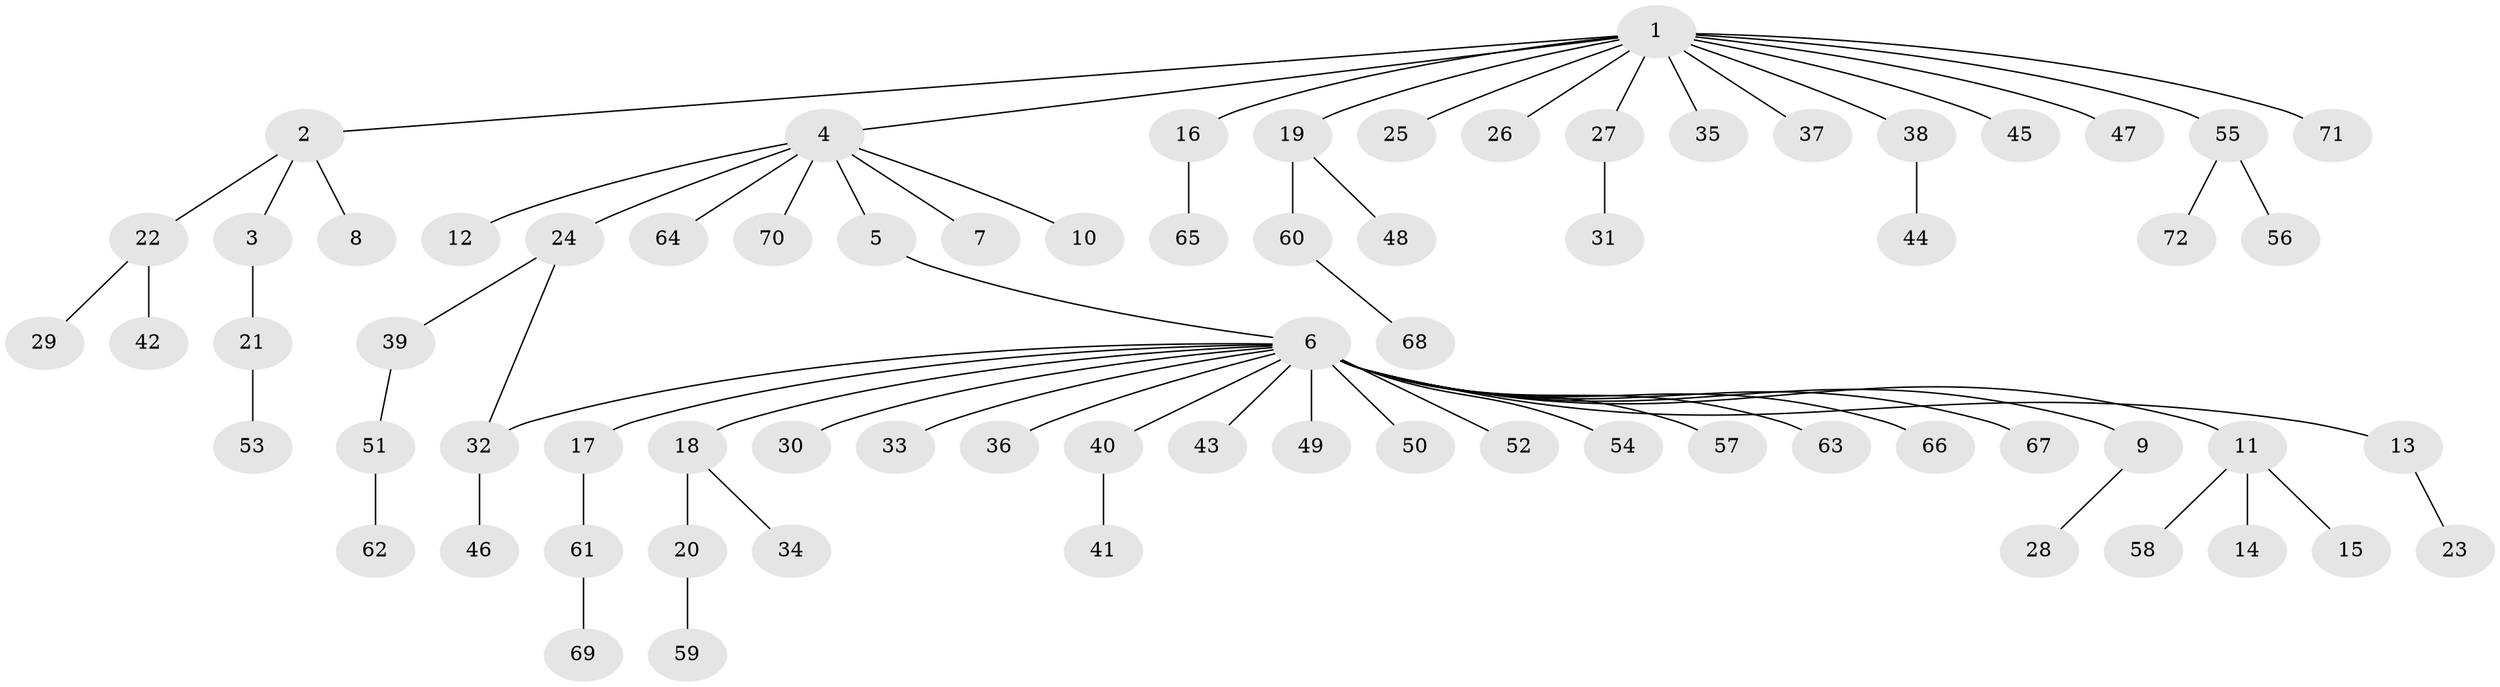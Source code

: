 // coarse degree distribution, {1: 0.8372093023255814, 21: 0.023255813953488372, 9: 0.023255813953488372, 2: 0.09302325581395349, 10: 0.023255813953488372}
// Generated by graph-tools (version 1.1) at 2025/50/03/04/25 21:50:07]
// undirected, 72 vertices, 72 edges
graph export_dot {
graph [start="1"]
  node [color=gray90,style=filled];
  1;
  2;
  3;
  4;
  5;
  6;
  7;
  8;
  9;
  10;
  11;
  12;
  13;
  14;
  15;
  16;
  17;
  18;
  19;
  20;
  21;
  22;
  23;
  24;
  25;
  26;
  27;
  28;
  29;
  30;
  31;
  32;
  33;
  34;
  35;
  36;
  37;
  38;
  39;
  40;
  41;
  42;
  43;
  44;
  45;
  46;
  47;
  48;
  49;
  50;
  51;
  52;
  53;
  54;
  55;
  56;
  57;
  58;
  59;
  60;
  61;
  62;
  63;
  64;
  65;
  66;
  67;
  68;
  69;
  70;
  71;
  72;
  1 -- 2;
  1 -- 4;
  1 -- 16;
  1 -- 19;
  1 -- 25;
  1 -- 26;
  1 -- 27;
  1 -- 35;
  1 -- 37;
  1 -- 38;
  1 -- 45;
  1 -- 47;
  1 -- 55;
  1 -- 71;
  2 -- 3;
  2 -- 8;
  2 -- 22;
  3 -- 21;
  4 -- 5;
  4 -- 7;
  4 -- 10;
  4 -- 12;
  4 -- 24;
  4 -- 64;
  4 -- 70;
  5 -- 6;
  6 -- 9;
  6 -- 11;
  6 -- 13;
  6 -- 17;
  6 -- 18;
  6 -- 30;
  6 -- 32;
  6 -- 33;
  6 -- 36;
  6 -- 40;
  6 -- 43;
  6 -- 49;
  6 -- 50;
  6 -- 52;
  6 -- 54;
  6 -- 57;
  6 -- 63;
  6 -- 66;
  6 -- 67;
  9 -- 28;
  11 -- 14;
  11 -- 15;
  11 -- 58;
  13 -- 23;
  16 -- 65;
  17 -- 61;
  18 -- 20;
  18 -- 34;
  19 -- 48;
  19 -- 60;
  20 -- 59;
  21 -- 53;
  22 -- 29;
  22 -- 42;
  24 -- 32;
  24 -- 39;
  27 -- 31;
  32 -- 46;
  38 -- 44;
  39 -- 51;
  40 -- 41;
  51 -- 62;
  55 -- 56;
  55 -- 72;
  60 -- 68;
  61 -- 69;
}
